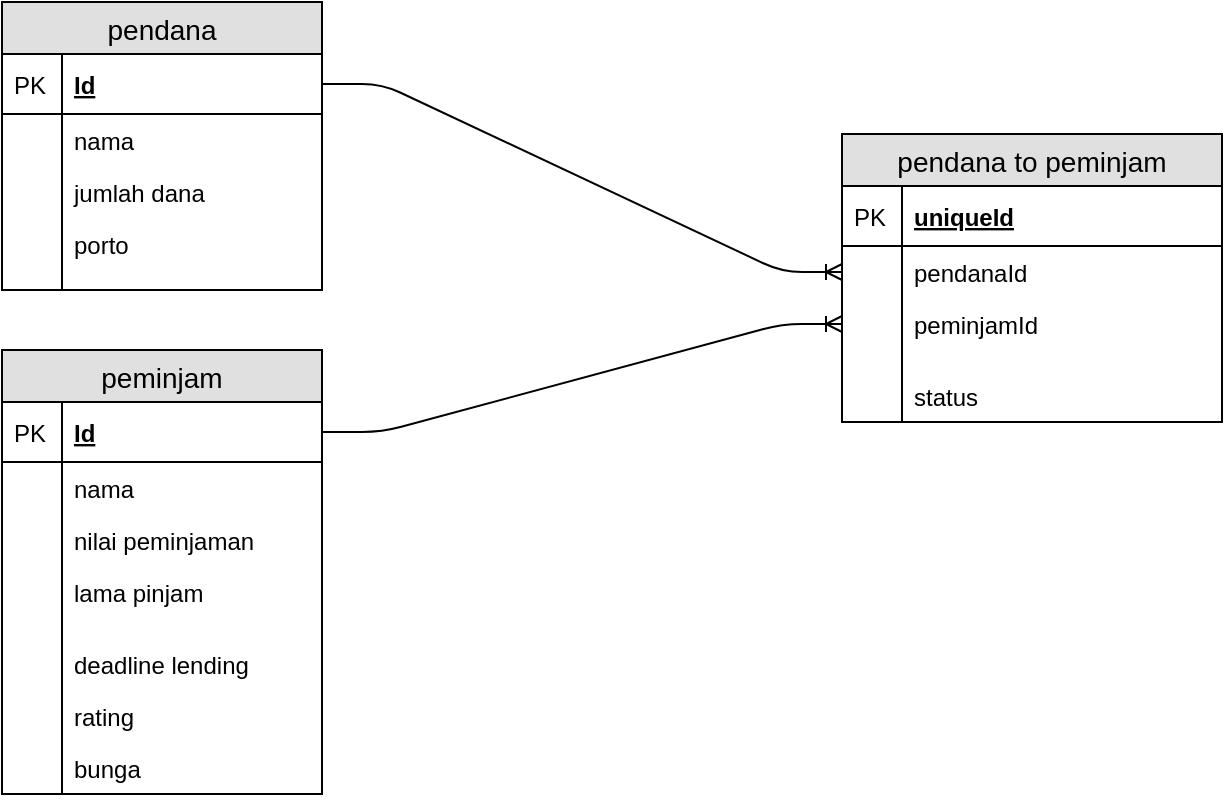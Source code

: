 <mxfile version="11.0.7" type="google"><diagram id="5dFwyhW3KHYJ5smanpkf" name="Page-1"><mxGraphModel dx="1041" dy="466" grid="1" gridSize="10" guides="1" tooltips="1" connect="1" arrows="1" fold="1" page="1" pageScale="1" pageWidth="850" pageHeight="1100" math="0" shadow="0"><root><mxCell id="0"/><mxCell id="1" parent="0"/><mxCell id="_842VxhbY9_V_ff5RxbH-1" value="pendana" style="swimlane;fontStyle=0;childLayout=stackLayout;horizontal=1;startSize=26;fillColor=#e0e0e0;horizontalStack=0;resizeParent=1;resizeParentMax=0;resizeLast=0;collapsible=1;marginBottom=0;swimlaneFillColor=#ffffff;align=center;fontSize=14;" vertex="1" parent="1"><mxGeometry x="140" y="48" width="160" height="144" as="geometry"/></mxCell><mxCell id="_842VxhbY9_V_ff5RxbH-2" value="Id" style="shape=partialRectangle;top=0;left=0;right=0;bottom=1;align=left;verticalAlign=middle;fillColor=none;spacingLeft=34;spacingRight=4;overflow=hidden;rotatable=0;points=[[0,0.5],[1,0.5]];portConstraint=eastwest;dropTarget=0;fontStyle=5;fontSize=12;" vertex="1" parent="_842VxhbY9_V_ff5RxbH-1"><mxGeometry y="26" width="160" height="30" as="geometry"/></mxCell><mxCell id="_842VxhbY9_V_ff5RxbH-3" value="PK" style="shape=partialRectangle;top=0;left=0;bottom=0;fillColor=none;align=left;verticalAlign=middle;spacingLeft=4;spacingRight=4;overflow=hidden;rotatable=0;points=[];portConstraint=eastwest;part=1;fontSize=12;" vertex="1" connectable="0" parent="_842VxhbY9_V_ff5RxbH-2"><mxGeometry width="30" height="30" as="geometry"/></mxCell><mxCell id="_842VxhbY9_V_ff5RxbH-4" value="nama" style="shape=partialRectangle;top=0;left=0;right=0;bottom=0;align=left;verticalAlign=top;fillColor=none;spacingLeft=34;spacingRight=4;overflow=hidden;rotatable=0;points=[[0,0.5],[1,0.5]];portConstraint=eastwest;dropTarget=0;fontSize=12;" vertex="1" parent="_842VxhbY9_V_ff5RxbH-1"><mxGeometry y="56" width="160" height="26" as="geometry"/></mxCell><mxCell id="_842VxhbY9_V_ff5RxbH-5" value="" style="shape=partialRectangle;top=0;left=0;bottom=0;fillColor=none;align=left;verticalAlign=top;spacingLeft=4;spacingRight=4;overflow=hidden;rotatable=0;points=[];portConstraint=eastwest;part=1;fontSize=12;" vertex="1" connectable="0" parent="_842VxhbY9_V_ff5RxbH-4"><mxGeometry width="30" height="26" as="geometry"/></mxCell><mxCell id="_842VxhbY9_V_ff5RxbH-6" value="jumlah dana" style="shape=partialRectangle;top=0;left=0;right=0;bottom=0;align=left;verticalAlign=top;fillColor=none;spacingLeft=34;spacingRight=4;overflow=hidden;rotatable=0;points=[[0,0.5],[1,0.5]];portConstraint=eastwest;dropTarget=0;fontSize=12;" vertex="1" parent="_842VxhbY9_V_ff5RxbH-1"><mxGeometry y="82" width="160" height="26" as="geometry"/></mxCell><mxCell id="_842VxhbY9_V_ff5RxbH-7" value="" style="shape=partialRectangle;top=0;left=0;bottom=0;fillColor=none;align=left;verticalAlign=top;spacingLeft=4;spacingRight=4;overflow=hidden;rotatable=0;points=[];portConstraint=eastwest;part=1;fontSize=12;" vertex="1" connectable="0" parent="_842VxhbY9_V_ff5RxbH-6"><mxGeometry width="30" height="26" as="geometry"/></mxCell><mxCell id="_842VxhbY9_V_ff5RxbH-8" value="porto " style="shape=partialRectangle;top=0;left=0;right=0;bottom=0;align=left;verticalAlign=top;fillColor=none;spacingLeft=34;spacingRight=4;overflow=hidden;rotatable=0;points=[[0,0.5],[1,0.5]];portConstraint=eastwest;dropTarget=0;fontSize=12;" vertex="1" parent="_842VxhbY9_V_ff5RxbH-1"><mxGeometry y="108" width="160" height="26" as="geometry"/></mxCell><mxCell id="_842VxhbY9_V_ff5RxbH-9" value="" style="shape=partialRectangle;top=0;left=0;bottom=0;fillColor=none;align=left;verticalAlign=top;spacingLeft=4;spacingRight=4;overflow=hidden;rotatable=0;points=[];portConstraint=eastwest;part=1;fontSize=12;" vertex="1" connectable="0" parent="_842VxhbY9_V_ff5RxbH-8"><mxGeometry width="30" height="26" as="geometry"/></mxCell><mxCell id="_842VxhbY9_V_ff5RxbH-10" value="" style="shape=partialRectangle;top=0;left=0;right=0;bottom=0;align=left;verticalAlign=top;fillColor=none;spacingLeft=34;spacingRight=4;overflow=hidden;rotatable=0;points=[[0,0.5],[1,0.5]];portConstraint=eastwest;dropTarget=0;fontSize=12;" vertex="1" parent="_842VxhbY9_V_ff5RxbH-1"><mxGeometry y="134" width="160" height="10" as="geometry"/></mxCell><mxCell id="_842VxhbY9_V_ff5RxbH-11" value="" style="shape=partialRectangle;top=0;left=0;bottom=0;fillColor=none;align=left;verticalAlign=top;spacingLeft=4;spacingRight=4;overflow=hidden;rotatable=0;points=[];portConstraint=eastwest;part=1;fontSize=12;" vertex="1" connectable="0" parent="_842VxhbY9_V_ff5RxbH-10"><mxGeometry width="30" height="10" as="geometry"/></mxCell><mxCell id="_842VxhbY9_V_ff5RxbH-12" value="pendana to peminjam" style="swimlane;fontStyle=0;childLayout=stackLayout;horizontal=1;startSize=26;fillColor=#e0e0e0;horizontalStack=0;resizeParent=1;resizeParentMax=0;resizeLast=0;collapsible=1;marginBottom=0;swimlaneFillColor=#ffffff;align=center;fontSize=14;" vertex="1" parent="1"><mxGeometry x="560" y="114" width="190" height="144" as="geometry"/></mxCell><mxCell id="_842VxhbY9_V_ff5RxbH-13" value="uniqueId" style="shape=partialRectangle;top=0;left=0;right=0;bottom=1;align=left;verticalAlign=middle;fillColor=none;spacingLeft=34;spacingRight=4;overflow=hidden;rotatable=0;points=[[0,0.5],[1,0.5]];portConstraint=eastwest;dropTarget=0;fontStyle=5;fontSize=12;" vertex="1" parent="_842VxhbY9_V_ff5RxbH-12"><mxGeometry y="26" width="190" height="30" as="geometry"/></mxCell><mxCell id="_842VxhbY9_V_ff5RxbH-14" value="PK" style="shape=partialRectangle;top=0;left=0;bottom=0;fillColor=none;align=left;verticalAlign=middle;spacingLeft=4;spacingRight=4;overflow=hidden;rotatable=0;points=[];portConstraint=eastwest;part=1;fontSize=12;" vertex="1" connectable="0" parent="_842VxhbY9_V_ff5RxbH-13"><mxGeometry width="30" height="30" as="geometry"/></mxCell><mxCell id="_842VxhbY9_V_ff5RxbH-15" value="pendanaId" style="shape=partialRectangle;top=0;left=0;right=0;bottom=0;align=left;verticalAlign=top;fillColor=none;spacingLeft=34;spacingRight=4;overflow=hidden;rotatable=0;points=[[0,0.5],[1,0.5]];portConstraint=eastwest;dropTarget=0;fontSize=12;" vertex="1" parent="_842VxhbY9_V_ff5RxbH-12"><mxGeometry y="56" width="190" height="26" as="geometry"/></mxCell><mxCell id="_842VxhbY9_V_ff5RxbH-16" value="" style="shape=partialRectangle;top=0;left=0;bottom=0;fillColor=none;align=left;verticalAlign=top;spacingLeft=4;spacingRight=4;overflow=hidden;rotatable=0;points=[];portConstraint=eastwest;part=1;fontSize=12;" vertex="1" connectable="0" parent="_842VxhbY9_V_ff5RxbH-15"><mxGeometry width="30" height="26" as="geometry"/></mxCell><mxCell id="_842VxhbY9_V_ff5RxbH-17" value="peminjamId" style="shape=partialRectangle;top=0;left=0;right=0;bottom=0;align=left;verticalAlign=top;fillColor=none;spacingLeft=34;spacingRight=4;overflow=hidden;rotatable=0;points=[[0,0.5],[1,0.5]];portConstraint=eastwest;dropTarget=0;fontSize=12;" vertex="1" parent="_842VxhbY9_V_ff5RxbH-12"><mxGeometry y="82" width="190" height="26" as="geometry"/></mxCell><mxCell id="_842VxhbY9_V_ff5RxbH-18" value="" style="shape=partialRectangle;top=0;left=0;bottom=0;fillColor=none;align=left;verticalAlign=top;spacingLeft=4;spacingRight=4;overflow=hidden;rotatable=0;points=[];portConstraint=eastwest;part=1;fontSize=12;" vertex="1" connectable="0" parent="_842VxhbY9_V_ff5RxbH-17"><mxGeometry width="30" height="26" as="geometry"/></mxCell><mxCell id="_842VxhbY9_V_ff5RxbH-21" value="" style="shape=partialRectangle;top=0;left=0;right=0;bottom=0;align=left;verticalAlign=top;fillColor=none;spacingLeft=34;spacingRight=4;overflow=hidden;rotatable=0;points=[[0,0.5],[1,0.5]];portConstraint=eastwest;dropTarget=0;fontSize=12;" vertex="1" parent="_842VxhbY9_V_ff5RxbH-12"><mxGeometry y="108" width="190" height="10" as="geometry"/></mxCell><mxCell id="_842VxhbY9_V_ff5RxbH-22" value="" style="shape=partialRectangle;top=0;left=0;bottom=0;fillColor=none;align=left;verticalAlign=top;spacingLeft=4;spacingRight=4;overflow=hidden;rotatable=0;points=[];portConstraint=eastwest;part=1;fontSize=12;" vertex="1" connectable="0" parent="_842VxhbY9_V_ff5RxbH-21"><mxGeometry width="30" height="10" as="geometry"/></mxCell><mxCell id="_842VxhbY9_V_ff5RxbH-43" value="status" style="shape=partialRectangle;top=0;left=0;right=0;bottom=0;align=left;verticalAlign=top;fillColor=none;spacingLeft=34;spacingRight=4;overflow=hidden;rotatable=0;points=[[0,0.5],[1,0.5]];portConstraint=eastwest;dropTarget=0;fontSize=12;" vertex="1" parent="_842VxhbY9_V_ff5RxbH-12"><mxGeometry y="118" width="190" height="26" as="geometry"/></mxCell><mxCell id="_842VxhbY9_V_ff5RxbH-44" value="" style="shape=partialRectangle;top=0;left=0;bottom=0;fillColor=none;align=left;verticalAlign=top;spacingLeft=4;spacingRight=4;overflow=hidden;rotatable=0;points=[];portConstraint=eastwest;part=1;fontSize=12;" vertex="1" connectable="0" parent="_842VxhbY9_V_ff5RxbH-43"><mxGeometry width="30" height="26" as="geometry"/></mxCell><mxCell id="_842VxhbY9_V_ff5RxbH-23" value="peminjam" style="swimlane;fontStyle=0;childLayout=stackLayout;horizontal=1;startSize=26;fillColor=#e0e0e0;horizontalStack=0;resizeParent=1;resizeParentMax=0;resizeLast=0;collapsible=1;marginBottom=0;swimlaneFillColor=#ffffff;align=center;fontSize=14;" vertex="1" parent="1"><mxGeometry x="140" y="222" width="160" height="222" as="geometry"/></mxCell><mxCell id="_842VxhbY9_V_ff5RxbH-24" value="Id" style="shape=partialRectangle;top=0;left=0;right=0;bottom=1;align=left;verticalAlign=middle;fillColor=none;spacingLeft=34;spacingRight=4;overflow=hidden;rotatable=0;points=[[0,0.5],[1,0.5]];portConstraint=eastwest;dropTarget=0;fontStyle=5;fontSize=12;" vertex="1" parent="_842VxhbY9_V_ff5RxbH-23"><mxGeometry y="26" width="160" height="30" as="geometry"/></mxCell><mxCell id="_842VxhbY9_V_ff5RxbH-25" value="PK" style="shape=partialRectangle;top=0;left=0;bottom=0;fillColor=none;align=left;verticalAlign=middle;spacingLeft=4;spacingRight=4;overflow=hidden;rotatable=0;points=[];portConstraint=eastwest;part=1;fontSize=12;" vertex="1" connectable="0" parent="_842VxhbY9_V_ff5RxbH-24"><mxGeometry width="30" height="30" as="geometry"/></mxCell><mxCell id="_842VxhbY9_V_ff5RxbH-26" value="nama" style="shape=partialRectangle;top=0;left=0;right=0;bottom=0;align=left;verticalAlign=top;fillColor=none;spacingLeft=34;spacingRight=4;overflow=hidden;rotatable=0;points=[[0,0.5],[1,0.5]];portConstraint=eastwest;dropTarget=0;fontSize=12;" vertex="1" parent="_842VxhbY9_V_ff5RxbH-23"><mxGeometry y="56" width="160" height="26" as="geometry"/></mxCell><mxCell id="_842VxhbY9_V_ff5RxbH-27" value="" style="shape=partialRectangle;top=0;left=0;bottom=0;fillColor=none;align=left;verticalAlign=top;spacingLeft=4;spacingRight=4;overflow=hidden;rotatable=0;points=[];portConstraint=eastwest;part=1;fontSize=12;" vertex="1" connectable="0" parent="_842VxhbY9_V_ff5RxbH-26"><mxGeometry width="30" height="26" as="geometry"/></mxCell><mxCell id="_842VxhbY9_V_ff5RxbH-28" value="nilai peminjaman" style="shape=partialRectangle;top=0;left=0;right=0;bottom=0;align=left;verticalAlign=top;fillColor=none;spacingLeft=34;spacingRight=4;overflow=hidden;rotatable=0;points=[[0,0.5],[1,0.5]];portConstraint=eastwest;dropTarget=0;fontSize=12;" vertex="1" parent="_842VxhbY9_V_ff5RxbH-23"><mxGeometry y="82" width="160" height="26" as="geometry"/></mxCell><mxCell id="_842VxhbY9_V_ff5RxbH-29" value="" style="shape=partialRectangle;top=0;left=0;bottom=0;fillColor=none;align=left;verticalAlign=top;spacingLeft=4;spacingRight=4;overflow=hidden;rotatable=0;points=[];portConstraint=eastwest;part=1;fontSize=12;" vertex="1" connectable="0" parent="_842VxhbY9_V_ff5RxbH-28"><mxGeometry width="30" height="26" as="geometry"/></mxCell><mxCell id="_842VxhbY9_V_ff5RxbH-30" value="lama pinjam" style="shape=partialRectangle;top=0;left=0;right=0;bottom=0;align=left;verticalAlign=top;fillColor=none;spacingLeft=34;spacingRight=4;overflow=hidden;rotatable=0;points=[[0,0.5],[1,0.5]];portConstraint=eastwest;dropTarget=0;fontSize=12;" vertex="1" parent="_842VxhbY9_V_ff5RxbH-23"><mxGeometry y="108" width="160" height="26" as="geometry"/></mxCell><mxCell id="_842VxhbY9_V_ff5RxbH-31" value="" style="shape=partialRectangle;top=0;left=0;bottom=0;fillColor=none;align=left;verticalAlign=top;spacingLeft=4;spacingRight=4;overflow=hidden;rotatable=0;points=[];portConstraint=eastwest;part=1;fontSize=12;" vertex="1" connectable="0" parent="_842VxhbY9_V_ff5RxbH-30"><mxGeometry width="30" height="26" as="geometry"/></mxCell><mxCell id="_842VxhbY9_V_ff5RxbH-32" value="" style="shape=partialRectangle;top=0;left=0;right=0;bottom=0;align=left;verticalAlign=top;fillColor=none;spacingLeft=34;spacingRight=4;overflow=hidden;rotatable=0;points=[[0,0.5],[1,0.5]];portConstraint=eastwest;dropTarget=0;fontSize=12;" vertex="1" parent="_842VxhbY9_V_ff5RxbH-23"><mxGeometry y="134" width="160" height="10" as="geometry"/></mxCell><mxCell id="_842VxhbY9_V_ff5RxbH-33" value="" style="shape=partialRectangle;top=0;left=0;bottom=0;fillColor=none;align=left;verticalAlign=top;spacingLeft=4;spacingRight=4;overflow=hidden;rotatable=0;points=[];portConstraint=eastwest;part=1;fontSize=12;" vertex="1" connectable="0" parent="_842VxhbY9_V_ff5RxbH-32"><mxGeometry width="30" height="10" as="geometry"/></mxCell><mxCell id="_842VxhbY9_V_ff5RxbH-47" value="deadline lending" style="shape=partialRectangle;top=0;left=0;right=0;bottom=0;align=left;verticalAlign=top;fillColor=none;spacingLeft=34;spacingRight=4;overflow=hidden;rotatable=0;points=[[0,0.5],[1,0.5]];portConstraint=eastwest;dropTarget=0;fontSize=12;" vertex="1" parent="_842VxhbY9_V_ff5RxbH-23"><mxGeometry y="144" width="160" height="26" as="geometry"/></mxCell><mxCell id="_842VxhbY9_V_ff5RxbH-48" value="" style="shape=partialRectangle;top=0;left=0;bottom=0;fillColor=none;align=left;verticalAlign=top;spacingLeft=4;spacingRight=4;overflow=hidden;rotatable=0;points=[];portConstraint=eastwest;part=1;fontSize=12;" vertex="1" connectable="0" parent="_842VxhbY9_V_ff5RxbH-47"><mxGeometry width="30" height="26" as="geometry"/></mxCell><mxCell id="_842VxhbY9_V_ff5RxbH-35" value="rating" style="shape=partialRectangle;top=0;left=0;right=0;bottom=0;align=left;verticalAlign=top;fillColor=none;spacingLeft=34;spacingRight=4;overflow=hidden;rotatable=0;points=[[0,0.5],[1,0.5]];portConstraint=eastwest;dropTarget=0;fontSize=12;" vertex="1" parent="_842VxhbY9_V_ff5RxbH-23"><mxGeometry y="170" width="160" height="26" as="geometry"/></mxCell><mxCell id="_842VxhbY9_V_ff5RxbH-36" value="" style="shape=partialRectangle;top=0;left=0;bottom=0;fillColor=none;align=left;verticalAlign=top;spacingLeft=4;spacingRight=4;overflow=hidden;rotatable=0;points=[];portConstraint=eastwest;part=1;fontSize=12;" vertex="1" connectable="0" parent="_842VxhbY9_V_ff5RxbH-35"><mxGeometry width="30" height="26" as="geometry"/></mxCell><mxCell id="_842VxhbY9_V_ff5RxbH-41" value="bunga&#xA;" style="shape=partialRectangle;top=0;left=0;right=0;bottom=0;align=left;verticalAlign=top;fillColor=none;spacingLeft=34;spacingRight=4;overflow=hidden;rotatable=0;points=[[0,0.5],[1,0.5]];portConstraint=eastwest;dropTarget=0;fontSize=12;" vertex="1" parent="_842VxhbY9_V_ff5RxbH-23"><mxGeometry y="196" width="160" height="26" as="geometry"/></mxCell><mxCell id="_842VxhbY9_V_ff5RxbH-42" value="" style="shape=partialRectangle;top=0;left=0;bottom=0;fillColor=none;align=left;verticalAlign=top;spacingLeft=4;spacingRight=4;overflow=hidden;rotatable=0;points=[];portConstraint=eastwest;part=1;fontSize=12;" vertex="1" connectable="0" parent="_842VxhbY9_V_ff5RxbH-41"><mxGeometry width="30" height="26" as="geometry"/></mxCell><mxCell id="_842VxhbY9_V_ff5RxbH-49" value="" style="edgeStyle=entityRelationEdgeStyle;fontSize=12;html=1;endArrow=ERoneToMany;entryX=0;entryY=0.5;entryDx=0;entryDy=0;exitX=1;exitY=0.5;exitDx=0;exitDy=0;" edge="1" parent="1" source="_842VxhbY9_V_ff5RxbH-2" target="_842VxhbY9_V_ff5RxbH-15"><mxGeometry width="100" height="100" relative="1" as="geometry"><mxPoint x="30" y="520" as="sourcePoint"/><mxPoint x="130" y="420" as="targetPoint"/></mxGeometry></mxCell><mxCell id="_842VxhbY9_V_ff5RxbH-55" value="" style="edgeStyle=entityRelationEdgeStyle;fontSize=12;html=1;endArrow=ERoneToMany;entryX=0;entryY=0.5;entryDx=0;entryDy=0;exitX=1;exitY=0.5;exitDx=0;exitDy=0;" edge="1" parent="1" source="_842VxhbY9_V_ff5RxbH-24" target="_842VxhbY9_V_ff5RxbH-17"><mxGeometry width="100" height="100" relative="1" as="geometry"><mxPoint x="300" y="399" as="sourcePoint"/><mxPoint x="400" y="299" as="targetPoint"/></mxGeometry></mxCell></root></mxGraphModel></diagram></mxfile>